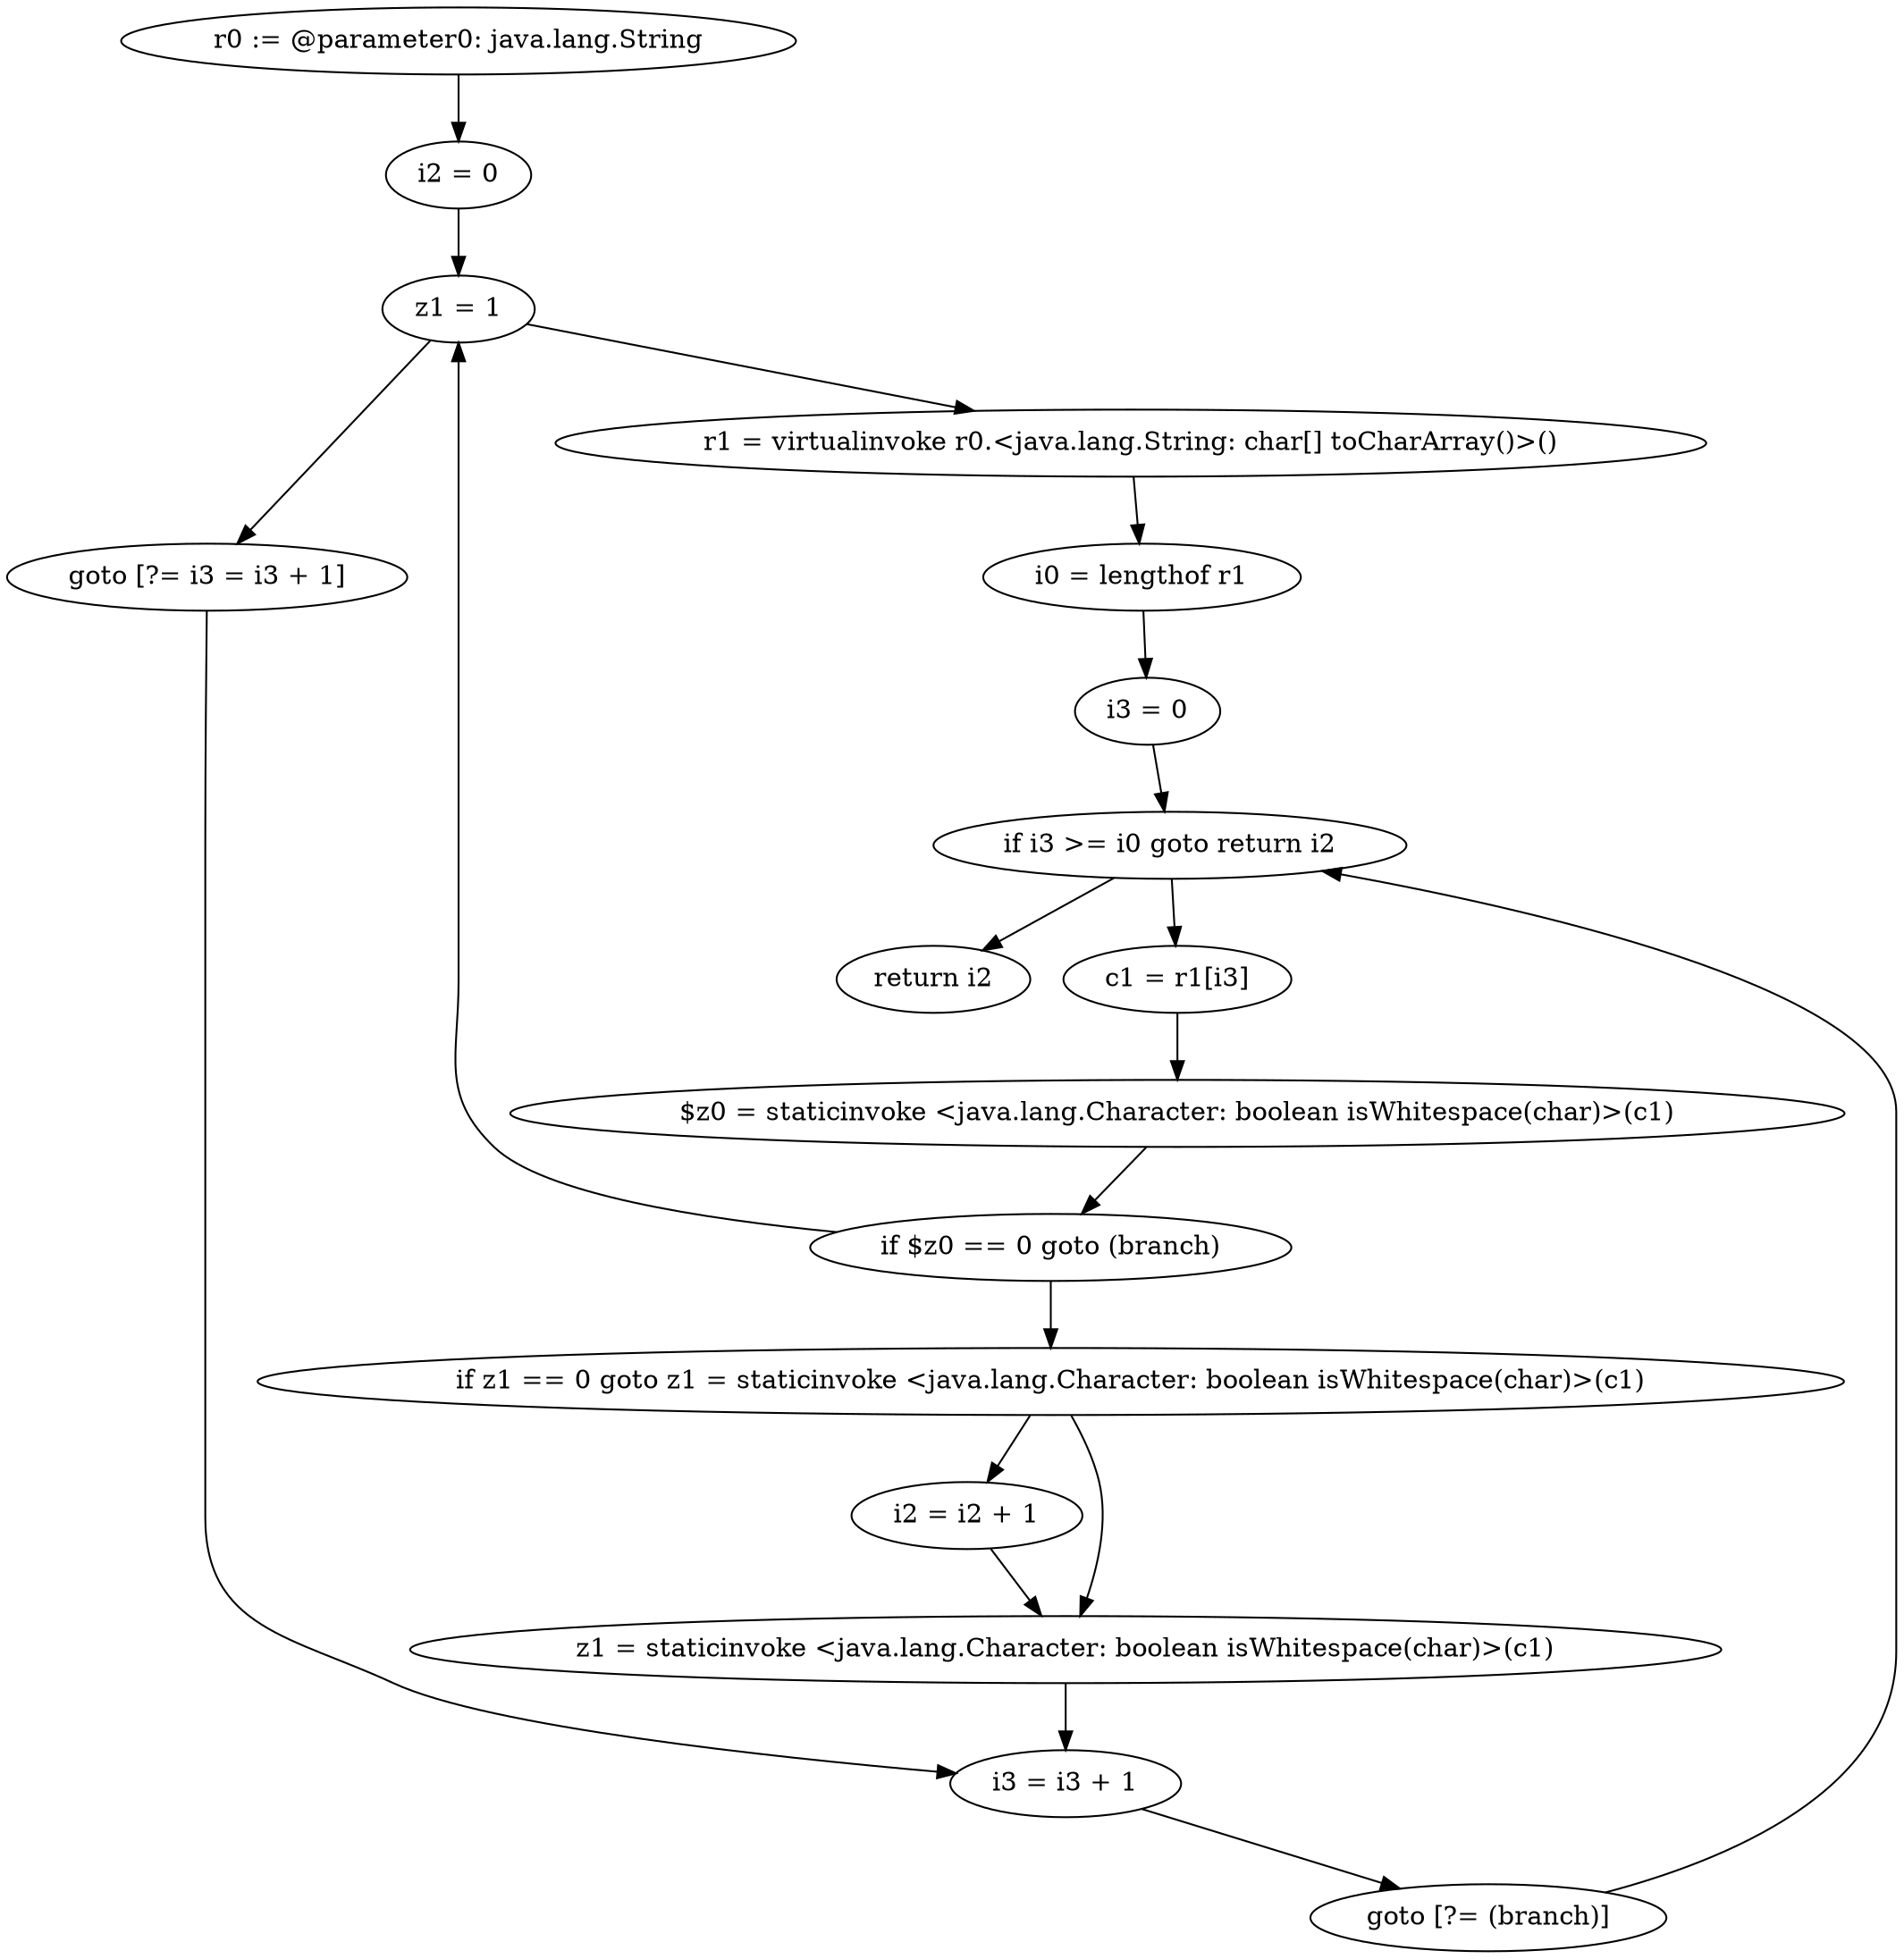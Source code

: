 digraph "unitGraph" {
    "r0 := @parameter0: java.lang.String"
    "i2 = 0"
    "z1 = 1"
    "r1 = virtualinvoke r0.<java.lang.String: char[] toCharArray()>()"
    "i0 = lengthof r1"
    "i3 = 0"
    "if i3 >= i0 goto return i2"
    "c1 = r1[i3]"
    "$z0 = staticinvoke <java.lang.Character: boolean isWhitespace(char)>(c1)"
    "if $z0 == 0 goto (branch)"
    "goto [?= i3 = i3 + 1]"
    "if z1 == 0 goto z1 = staticinvoke <java.lang.Character: boolean isWhitespace(char)>(c1)"
    "i2 = i2 + 1"
    "z1 = staticinvoke <java.lang.Character: boolean isWhitespace(char)>(c1)"
    "i3 = i3 + 1"
    "goto [?= (branch)]"
    "return i2"
    "r0 := @parameter0: java.lang.String"->"i2 = 0";
    "i2 = 0"->"z1 = 1";
    "z1 = 1"->"r1 = virtualinvoke r0.<java.lang.String: char[] toCharArray()>()";
    "r1 = virtualinvoke r0.<java.lang.String: char[] toCharArray()>()"->"i0 = lengthof r1";
    "i0 = lengthof r1"->"i3 = 0";
    "i3 = 0"->"if i3 >= i0 goto return i2";
    "if i3 >= i0 goto return i2"->"c1 = r1[i3]";
    "if i3 >= i0 goto return i2"->"return i2";
    "c1 = r1[i3]"->"$z0 = staticinvoke <java.lang.Character: boolean isWhitespace(char)>(c1)";
    "$z0 = staticinvoke <java.lang.Character: boolean isWhitespace(char)>(c1)"->"if $z0 == 0 goto (branch)";
    "if $z0 == 0 goto (branch)"->"z1 = 1";
    "if $z0 == 0 goto (branch)"->"if z1 == 0 goto z1 = staticinvoke <java.lang.Character: boolean isWhitespace(char)>(c1)";
    "z1 = 1"->"goto [?= i3 = i3 + 1]";
    "goto [?= i3 = i3 + 1]"->"i3 = i3 + 1";
    "if z1 == 0 goto z1 = staticinvoke <java.lang.Character: boolean isWhitespace(char)>(c1)"->"i2 = i2 + 1";
    "if z1 == 0 goto z1 = staticinvoke <java.lang.Character: boolean isWhitespace(char)>(c1)"->"z1 = staticinvoke <java.lang.Character: boolean isWhitespace(char)>(c1)";
    "i2 = i2 + 1"->"z1 = staticinvoke <java.lang.Character: boolean isWhitespace(char)>(c1)";
    "z1 = staticinvoke <java.lang.Character: boolean isWhitespace(char)>(c1)"->"i3 = i3 + 1";
    "i3 = i3 + 1"->"goto [?= (branch)]";
    "goto [?= (branch)]"->"if i3 >= i0 goto return i2";
}
